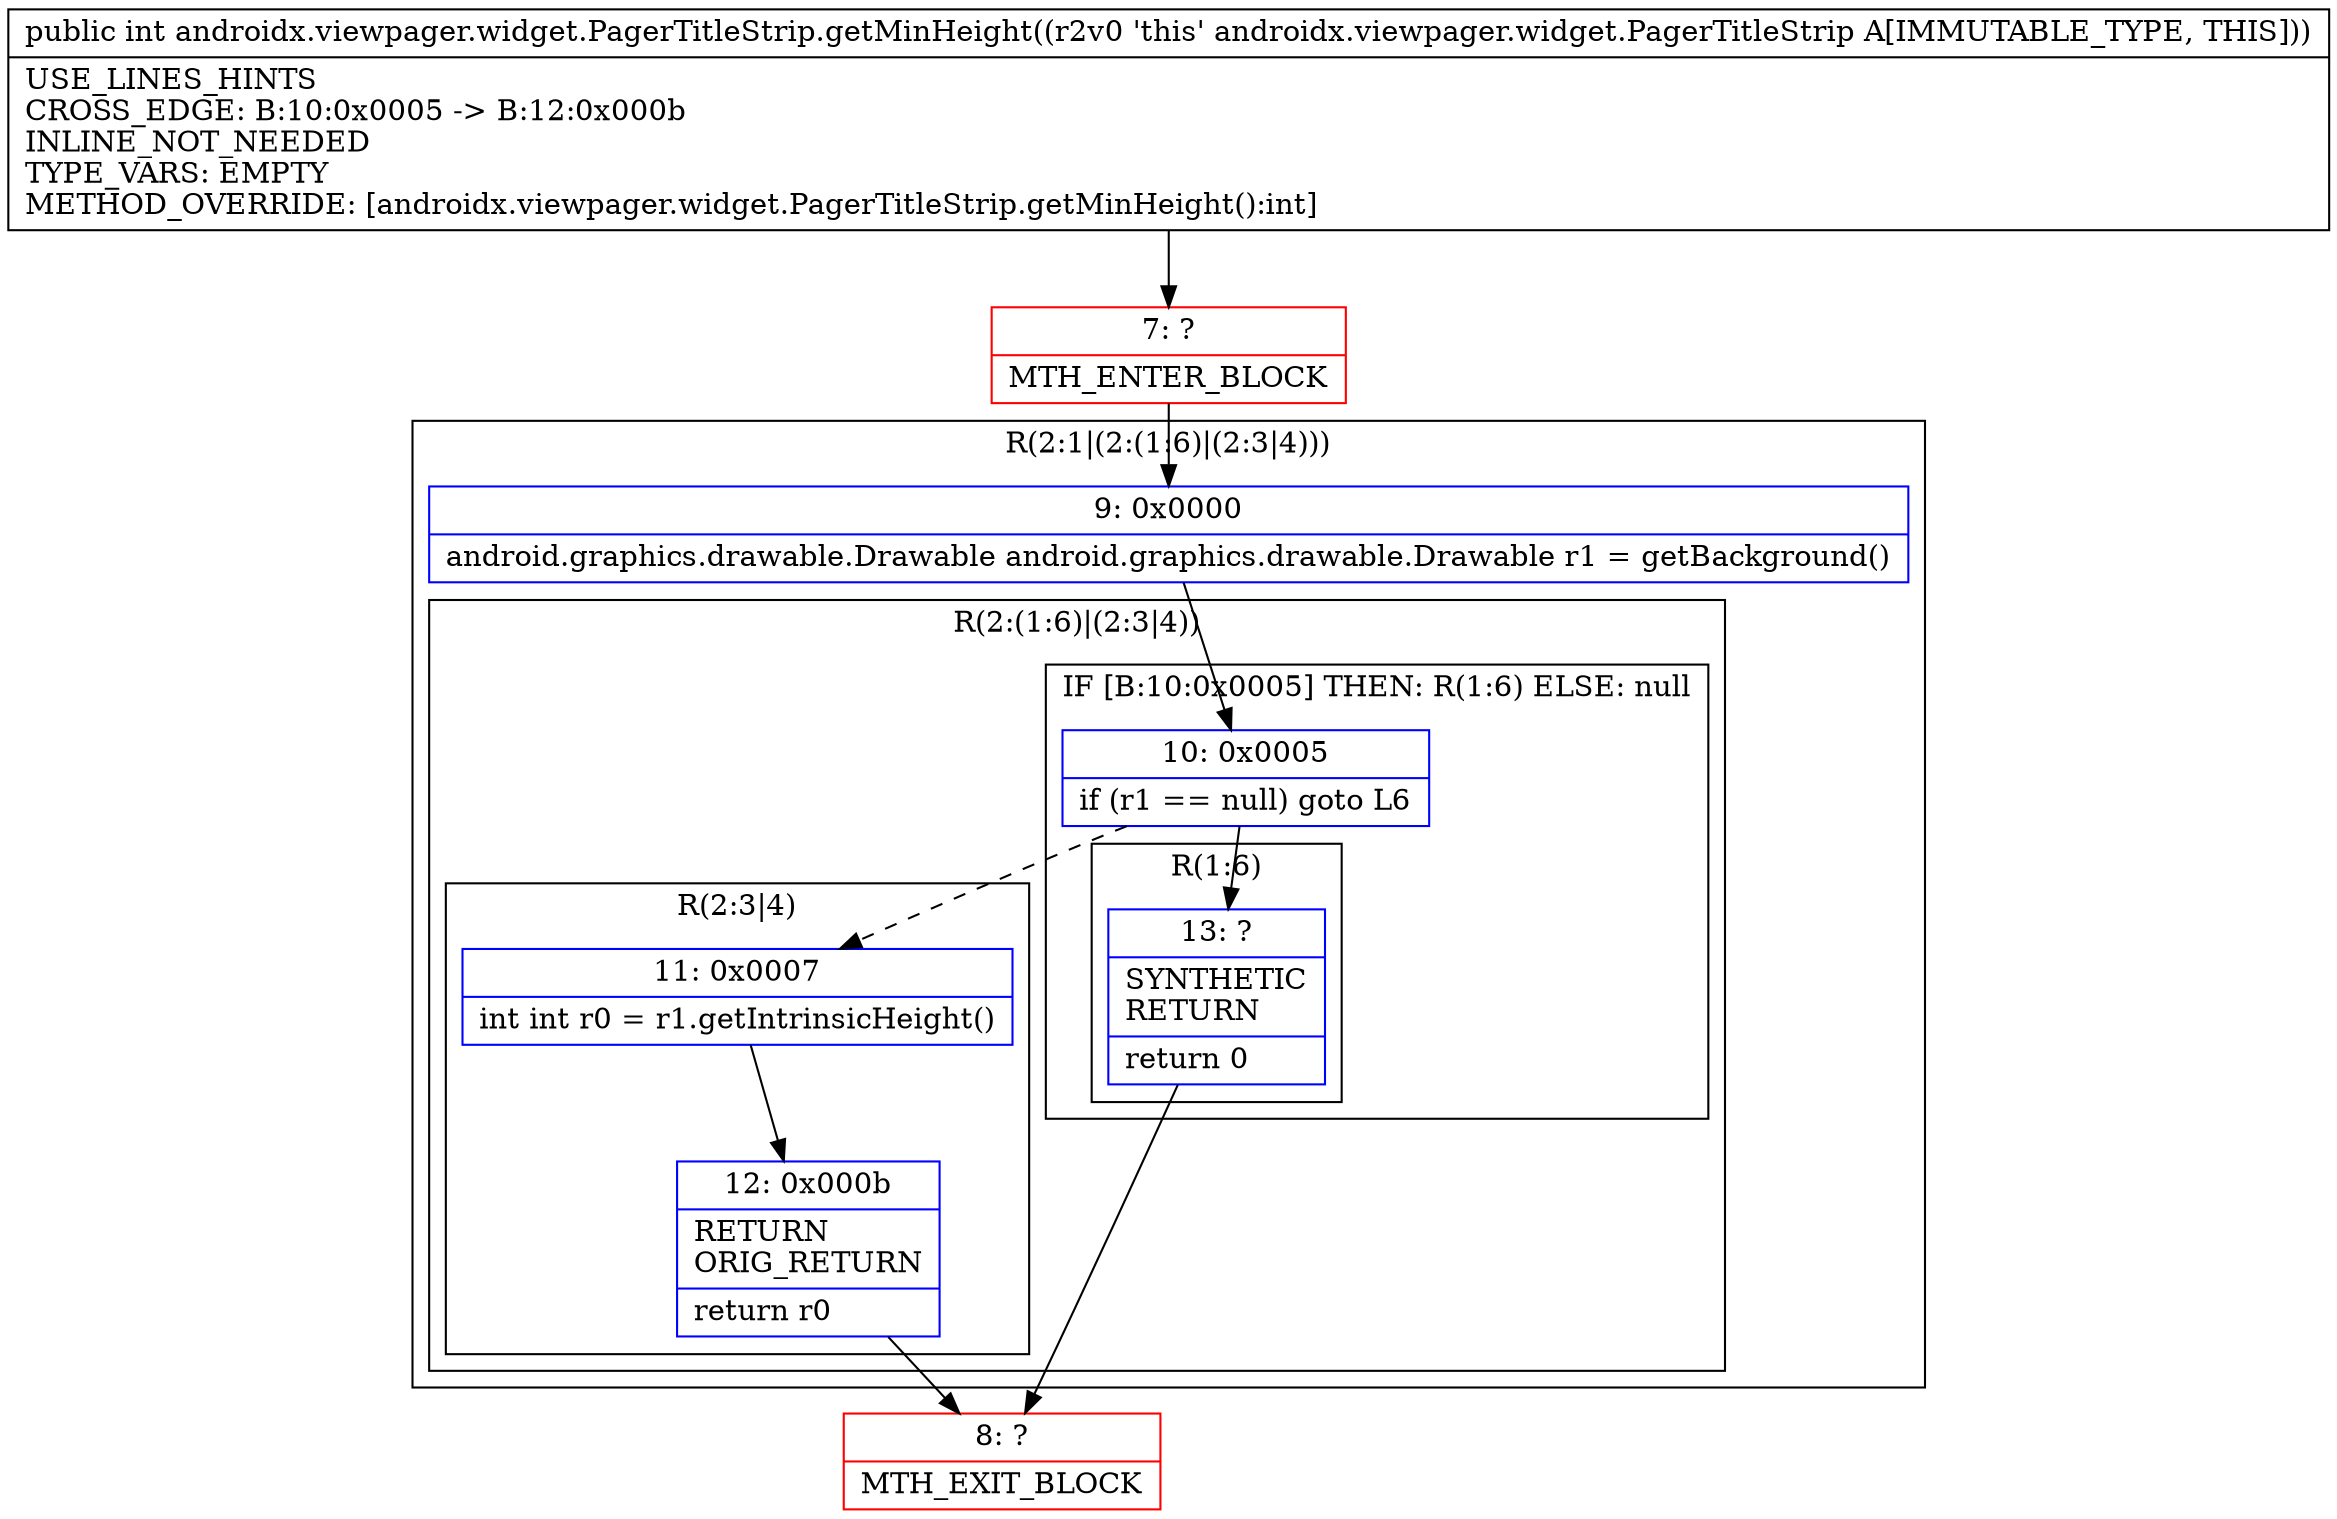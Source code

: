 digraph "CFG forandroidx.viewpager.widget.PagerTitleStrip.getMinHeight()I" {
subgraph cluster_Region_1744785886 {
label = "R(2:1|(2:(1:6)|(2:3|4)))";
node [shape=record,color=blue];
Node_9 [shape=record,label="{9\:\ 0x0000|android.graphics.drawable.Drawable android.graphics.drawable.Drawable r1 = getBackground()\l}"];
subgraph cluster_Region_1701097339 {
label = "R(2:(1:6)|(2:3|4))";
node [shape=record,color=blue];
subgraph cluster_IfRegion_991030649 {
label = "IF [B:10:0x0005] THEN: R(1:6) ELSE: null";
node [shape=record,color=blue];
Node_10 [shape=record,label="{10\:\ 0x0005|if (r1 == null) goto L6\l}"];
subgraph cluster_Region_1357556594 {
label = "R(1:6)";
node [shape=record,color=blue];
Node_13 [shape=record,label="{13\:\ ?|SYNTHETIC\lRETURN\l|return 0\l}"];
}
}
subgraph cluster_Region_1473973158 {
label = "R(2:3|4)";
node [shape=record,color=blue];
Node_11 [shape=record,label="{11\:\ 0x0007|int int r0 = r1.getIntrinsicHeight()\l}"];
Node_12 [shape=record,label="{12\:\ 0x000b|RETURN\lORIG_RETURN\l|return r0\l}"];
}
}
}
Node_7 [shape=record,color=red,label="{7\:\ ?|MTH_ENTER_BLOCK\l}"];
Node_8 [shape=record,color=red,label="{8\:\ ?|MTH_EXIT_BLOCK\l}"];
MethodNode[shape=record,label="{public int androidx.viewpager.widget.PagerTitleStrip.getMinHeight((r2v0 'this' androidx.viewpager.widget.PagerTitleStrip A[IMMUTABLE_TYPE, THIS]))  | USE_LINES_HINTS\lCROSS_EDGE: B:10:0x0005 \-\> B:12:0x000b\lINLINE_NOT_NEEDED\lTYPE_VARS: EMPTY\lMETHOD_OVERRIDE: [androidx.viewpager.widget.PagerTitleStrip.getMinHeight():int]\l}"];
MethodNode -> Node_7;Node_9 -> Node_10;
Node_10 -> Node_11[style=dashed];
Node_10 -> Node_13;
Node_13 -> Node_8;
Node_11 -> Node_12;
Node_12 -> Node_8;
Node_7 -> Node_9;
}

